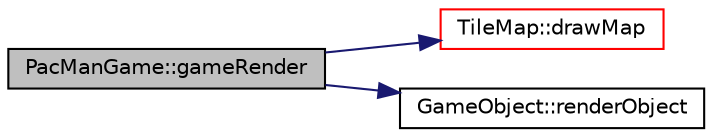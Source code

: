 digraph "PacManGame::gameRender"
{
 // LATEX_PDF_SIZE
  bgcolor="transparent";
  edge [fontname="Helvetica",fontsize="10",labelfontname="Helvetica",labelfontsize="10"];
  node [fontname="Helvetica",fontsize="10",shape=record];
  rankdir="LR";
  Node1 [label="PacManGame::gameRender",height=0.2,width=0.4,color="black", fillcolor="grey75", style="filled", fontcolor="black",tooltip="Handles rendering items every frame."];
  Node1 -> Node2 [color="midnightblue",fontsize="10",style="solid",fontname="Helvetica"];
  Node2 [label="TileMap::drawMap",height=0.2,width=0.4,color="red",URL="$class_tile_map.html#a7fc7ec44051334fc1e2a975555adebb9",tooltip="Draws the map to the screen based on the given tile preset and the map file."];
  Node1 -> Node4 [color="midnightblue",fontsize="10",style="solid",fontname="Helvetica"];
  Node4 [label="GameObject::renderObject",height=0.2,width=0.4,color="black",URL="$class_game_object.html#a70cddd5846dc15c3a33a3487c480cd03",tooltip="Renders the player character to the screen every frame."];
}
